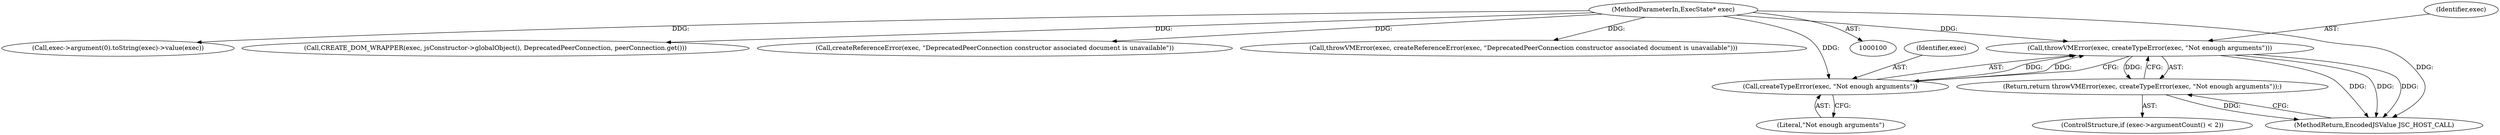 digraph "1_Chrome_b944f670bb7a8a919daac497a4ea0536c954c201_1@del" {
"1000127" [label="(Call,throwVMError(exec, createTypeError(exec, \"Not enough arguments\")))"];
"1000129" [label="(Call,createTypeError(exec, \"Not enough arguments\"))"];
"1000101" [label="(MethodParameterIn,ExecState* exec)"];
"1000126" [label="(Return,return throwVMError(exec, createTypeError(exec, \"Not enough arguments\"));)"];
"1000127" [label="(Call,throwVMError(exec, createTypeError(exec, \"Not enough arguments\")))"];
"1000136" [label="(Call,exec->argument(0).toString(exec)->value(exec))"];
"1000129" [label="(Call,createTypeError(exec, \"Not enough arguments\"))"];
"1000172" [label="(Call,CREATE_DOM_WRAPPER(exec, jsConstructor->globalObject(), DeprecatedPeerConnection, peerConnection.get()))"];
"1000101" [label="(MethodParameterIn,ExecState* exec)"];
"1000126" [label="(Return,return throwVMError(exec, createTypeError(exec, \"Not enough arguments\"));)"];
"1000177" [label="(MethodReturn,EncodedJSValue JSC_HOST_CALL)"];
"1000131" [label="(Literal,\"Not enough arguments\")"];
"1000119" [label="(Call,createReferenceError(exec, \"DeprecatedPeerConnection constructor associated document is unavailable\"))"];
"1000128" [label="(Identifier,exec)"];
"1000122" [label="(ControlStructure,if (exec->argumentCount() < 2))"];
"1000130" [label="(Identifier,exec)"];
"1000117" [label="(Call,throwVMError(exec, createReferenceError(exec, \"DeprecatedPeerConnection constructor associated document is unavailable\")))"];
"1000127" -> "1000126"  [label="AST: "];
"1000127" -> "1000129"  [label="CFG: "];
"1000128" -> "1000127"  [label="AST: "];
"1000129" -> "1000127"  [label="AST: "];
"1000126" -> "1000127"  [label="CFG: "];
"1000127" -> "1000177"  [label="DDG: "];
"1000127" -> "1000177"  [label="DDG: "];
"1000127" -> "1000177"  [label="DDG: "];
"1000127" -> "1000126"  [label="DDG: "];
"1000129" -> "1000127"  [label="DDG: "];
"1000129" -> "1000127"  [label="DDG: "];
"1000101" -> "1000127"  [label="DDG: "];
"1000129" -> "1000131"  [label="CFG: "];
"1000130" -> "1000129"  [label="AST: "];
"1000131" -> "1000129"  [label="AST: "];
"1000101" -> "1000129"  [label="DDG: "];
"1000101" -> "1000100"  [label="AST: "];
"1000101" -> "1000177"  [label="DDG: "];
"1000101" -> "1000117"  [label="DDG: "];
"1000101" -> "1000119"  [label="DDG: "];
"1000101" -> "1000136"  [label="DDG: "];
"1000101" -> "1000172"  [label="DDG: "];
"1000126" -> "1000122"  [label="AST: "];
"1000177" -> "1000126"  [label="CFG: "];
"1000126" -> "1000177"  [label="DDG: "];
}
